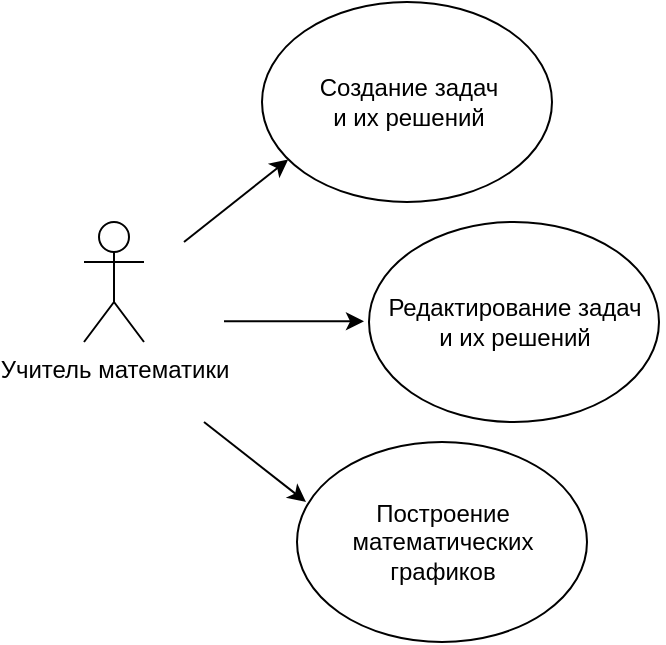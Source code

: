 <mxfile version="23.1.5" type="device">
  <diagram name="Страница — 1" id="dnA5IYjh07y0FrbYYck3">
    <mxGraphModel dx="885" dy="526" grid="1" gridSize="10" guides="1" tooltips="1" connect="1" arrows="1" fold="1" page="1" pageScale="1" pageWidth="827" pageHeight="1169" math="0" shadow="0">
      <root>
        <mxCell id="0" />
        <mxCell id="1" parent="0" />
        <mxCell id="80_0LYbw5Qsc0X3aQ-sq-9" value="" style="ellipse;whiteSpace=wrap;html=1;" vertex="1" parent="1">
          <mxGeometry x="286.5" y="370" width="145" height="100" as="geometry" />
        </mxCell>
        <mxCell id="80_0LYbw5Qsc0X3aQ-sq-8" value="" style="ellipse;whiteSpace=wrap;html=1;" vertex="1" parent="1">
          <mxGeometry x="322.5" y="260" width="145" height="100" as="geometry" />
        </mxCell>
        <mxCell id="80_0LYbw5Qsc0X3aQ-sq-7" value="" style="ellipse;whiteSpace=wrap;html=1;" vertex="1" parent="1">
          <mxGeometry x="269" y="150" width="145" height="100" as="geometry" />
        </mxCell>
        <mxCell id="80_0LYbw5Qsc0X3aQ-sq-1" value="Учитель математики" style="shape=umlActor;verticalLabelPosition=bottom;verticalAlign=top;html=1;outlineConnect=0;" vertex="1" parent="1">
          <mxGeometry x="180" y="260" width="30" height="60" as="geometry" />
        </mxCell>
        <mxCell id="80_0LYbw5Qsc0X3aQ-sq-2" value="" style="endArrow=classic;html=1;rounded=0;entryX=0.09;entryY=0.788;entryDx=0;entryDy=0;entryPerimeter=0;" edge="1" parent="1" target="80_0LYbw5Qsc0X3aQ-sq-7">
          <mxGeometry width="50" height="50" relative="1" as="geometry">
            <mxPoint x="230" y="270" as="sourcePoint" />
            <mxPoint x="280" y="220" as="targetPoint" />
          </mxGeometry>
        </mxCell>
        <mxCell id="80_0LYbw5Qsc0X3aQ-sq-3" value="Создание задач &lt;br&gt;и их решений" style="text;html=1;align=center;verticalAlign=middle;resizable=0;points=[];autosize=1;strokeColor=none;fillColor=none;" vertex="1" parent="1">
          <mxGeometry x="286.5" y="180" width="110" height="40" as="geometry" />
        </mxCell>
        <mxCell id="80_0LYbw5Qsc0X3aQ-sq-4" value="Редактирование задач &lt;br&gt;и их решений" style="text;html=1;align=center;verticalAlign=middle;resizable=0;points=[];autosize=1;strokeColor=none;fillColor=none;" vertex="1" parent="1">
          <mxGeometry x="320" y="290" width="150" height="40" as="geometry" />
        </mxCell>
        <mxCell id="80_0LYbw5Qsc0X3aQ-sq-6" value="Построение &lt;br&gt;математических &lt;br&gt;графиков" style="text;html=1;align=center;verticalAlign=middle;resizable=0;points=[];autosize=1;strokeColor=none;fillColor=none;" vertex="1" parent="1">
          <mxGeometry x="304" y="390" width="110" height="60" as="geometry" />
        </mxCell>
        <mxCell id="80_0LYbw5Qsc0X3aQ-sq-10" value="" style="endArrow=classic;html=1;rounded=0;" edge="1" parent="1">
          <mxGeometry width="50" height="50" relative="1" as="geometry">
            <mxPoint x="250" y="309.68" as="sourcePoint" />
            <mxPoint x="320" y="309.68" as="targetPoint" />
          </mxGeometry>
        </mxCell>
        <mxCell id="80_0LYbw5Qsc0X3aQ-sq-11" value="" style="endArrow=classic;html=1;rounded=0;" edge="1" parent="1">
          <mxGeometry width="50" height="50" relative="1" as="geometry">
            <mxPoint x="240" y="360" as="sourcePoint" />
            <mxPoint x="291" y="400" as="targetPoint" />
          </mxGeometry>
        </mxCell>
      </root>
    </mxGraphModel>
  </diagram>
</mxfile>
